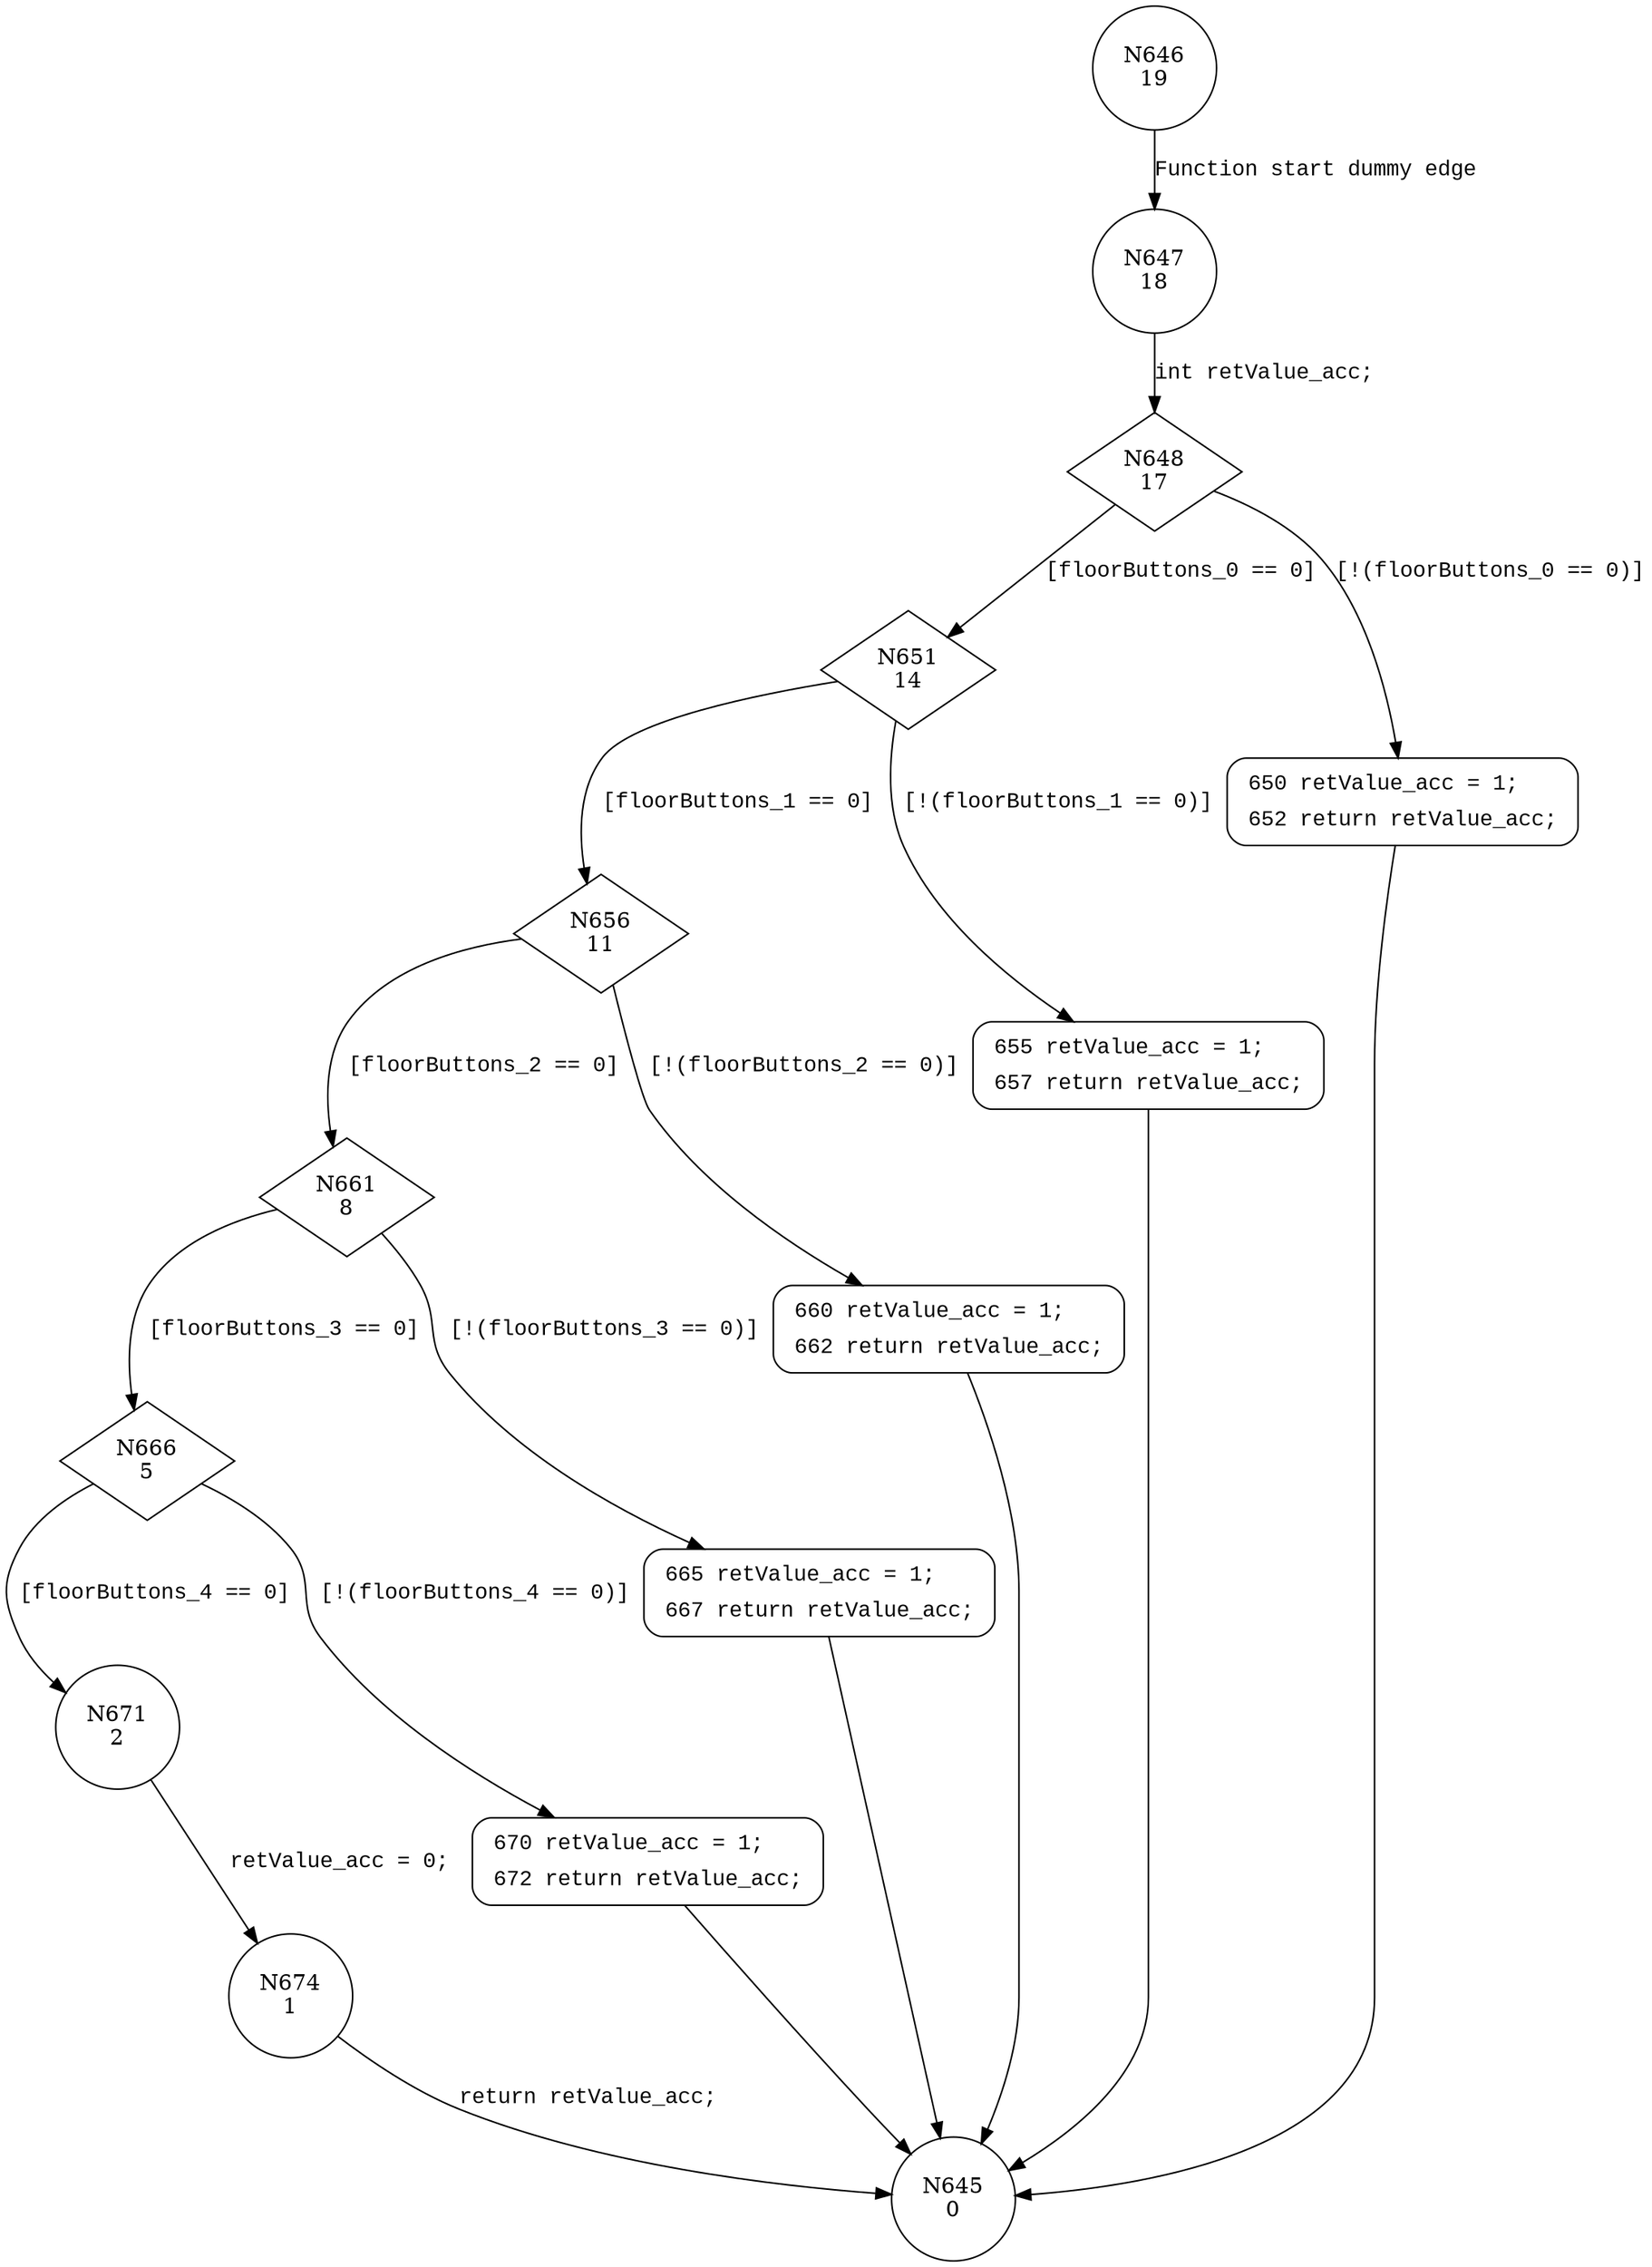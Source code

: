digraph isAnyLiftButtonPressed {
646 [shape="circle" label="N646\n19"]
647 [shape="circle" label="N647\n18"]
648 [shape="diamond" label="N648\n17"]
651 [shape="diamond" label="N651\n14"]
650 [shape="circle" label="N650\n16"]
656 [shape="diamond" label="N656\n11"]
655 [shape="circle" label="N655\n13"]
661 [shape="diamond" label="N661\n8"]
660 [shape="circle" label="N660\n10"]
666 [shape="diamond" label="N666\n5"]
665 [shape="circle" label="N665\n7"]
671 [shape="circle" label="N671\n2"]
670 [shape="circle" label="N670\n4"]
674 [shape="circle" label="N674\n1"]
645 [shape="circle" label="N645\n0"]
650 [style="filled,bold" penwidth="1" fillcolor="white" fontname="Courier New" shape="Mrecord" label=<<table border="0" cellborder="0" cellpadding="3" bgcolor="white"><tr><td align="right">650</td><td align="left">retValue_acc = 1;</td></tr><tr><td align="right">652</td><td align="left">return retValue_acc;</td></tr></table>>]
650 -> 645[label=""]
655 [style="filled,bold" penwidth="1" fillcolor="white" fontname="Courier New" shape="Mrecord" label=<<table border="0" cellborder="0" cellpadding="3" bgcolor="white"><tr><td align="right">655</td><td align="left">retValue_acc = 1;</td></tr><tr><td align="right">657</td><td align="left">return retValue_acc;</td></tr></table>>]
655 -> 645[label=""]
660 [style="filled,bold" penwidth="1" fillcolor="white" fontname="Courier New" shape="Mrecord" label=<<table border="0" cellborder="0" cellpadding="3" bgcolor="white"><tr><td align="right">660</td><td align="left">retValue_acc = 1;</td></tr><tr><td align="right">662</td><td align="left">return retValue_acc;</td></tr></table>>]
660 -> 645[label=""]
665 [style="filled,bold" penwidth="1" fillcolor="white" fontname="Courier New" shape="Mrecord" label=<<table border="0" cellborder="0" cellpadding="3" bgcolor="white"><tr><td align="right">665</td><td align="left">retValue_acc = 1;</td></tr><tr><td align="right">667</td><td align="left">return retValue_acc;</td></tr></table>>]
665 -> 645[label=""]
670 [style="filled,bold" penwidth="1" fillcolor="white" fontname="Courier New" shape="Mrecord" label=<<table border="0" cellborder="0" cellpadding="3" bgcolor="white"><tr><td align="right">670</td><td align="left">retValue_acc = 1;</td></tr><tr><td align="right">672</td><td align="left">return retValue_acc;</td></tr></table>>]
670 -> 645[label=""]
646 -> 647 [label="Function start dummy edge" fontname="Courier New"]
648 -> 651 [label="[floorButtons_0 == 0]" fontname="Courier New"]
648 -> 650 [label="[!(floorButtons_0 == 0)]" fontname="Courier New"]
651 -> 656 [label="[floorButtons_1 == 0]" fontname="Courier New"]
651 -> 655 [label="[!(floorButtons_1 == 0)]" fontname="Courier New"]
656 -> 661 [label="[floorButtons_2 == 0]" fontname="Courier New"]
656 -> 660 [label="[!(floorButtons_2 == 0)]" fontname="Courier New"]
661 -> 666 [label="[floorButtons_3 == 0]" fontname="Courier New"]
661 -> 665 [label="[!(floorButtons_3 == 0)]" fontname="Courier New"]
666 -> 671 [label="[floorButtons_4 == 0]" fontname="Courier New"]
666 -> 670 [label="[!(floorButtons_4 == 0)]" fontname="Courier New"]
671 -> 674 [label="retValue_acc = 0;" fontname="Courier New"]
647 -> 648 [label="int retValue_acc;" fontname="Courier New"]
674 -> 645 [label="return retValue_acc;" fontname="Courier New"]
}
